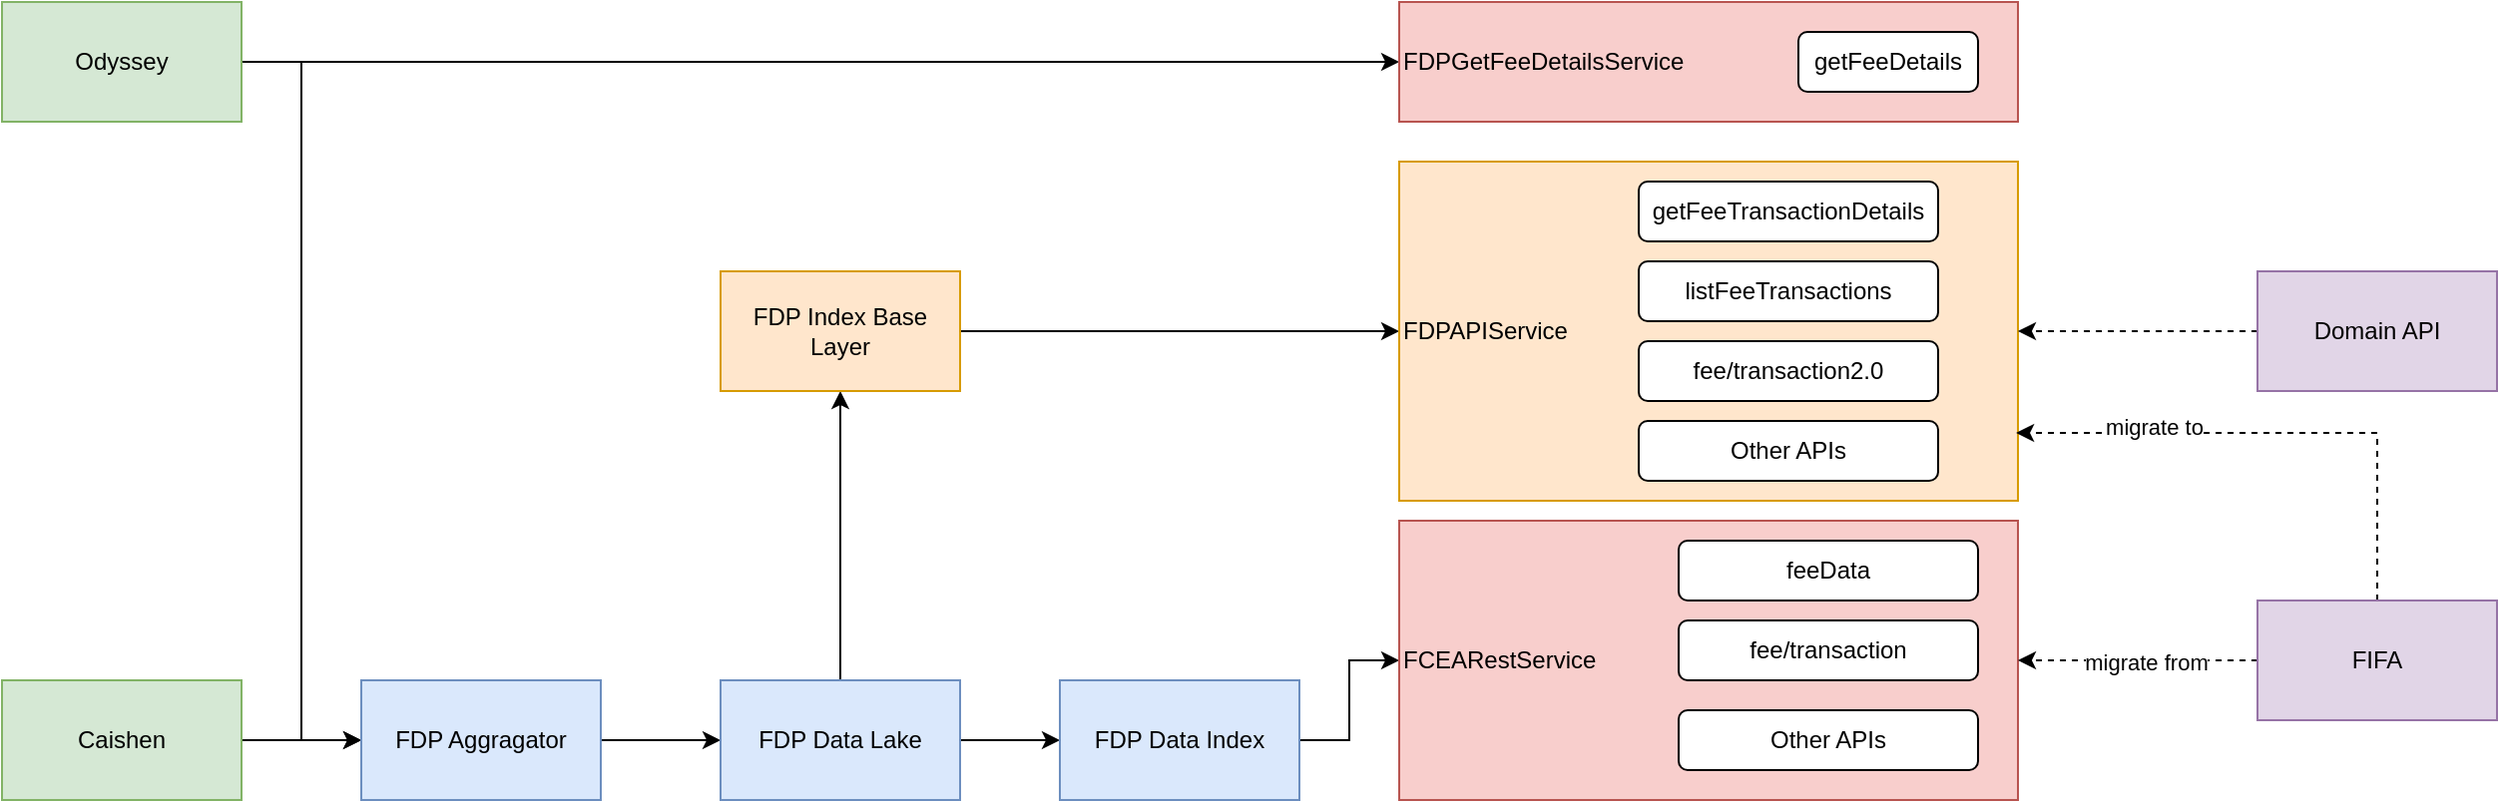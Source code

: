 <mxfile version="20.2.7" type="github">
  <diagram id="7Rbjh2p5dcIwtmNHppd4" name="Page-1">
    <mxGraphModel dx="3013" dy="1233" grid="1" gridSize="10" guides="1" tooltips="1" connect="1" arrows="1" fold="1" page="1" pageScale="1" pageWidth="850" pageHeight="1100" math="0" shadow="0">
      <root>
        <mxCell id="0" />
        <mxCell id="1" parent="0" />
        <mxCell id="yzW6pnKucrs6uDFOtpdG-7" style="edgeStyle=orthogonalEdgeStyle;rounded=0;orthogonalLoop=1;jettySize=auto;html=1;entryX=0;entryY=0.5;entryDx=0;entryDy=0;" edge="1" parent="1" source="yzW6pnKucrs6uDFOtpdG-1" target="yzW6pnKucrs6uDFOtpdG-3">
          <mxGeometry relative="1" as="geometry" />
        </mxCell>
        <mxCell id="yzW6pnKucrs6uDFOtpdG-17" style="edgeStyle=orthogonalEdgeStyle;rounded=0;orthogonalLoop=1;jettySize=auto;html=1;" edge="1" parent="1" source="yzW6pnKucrs6uDFOtpdG-1" target="yzW6pnKucrs6uDFOtpdG-13">
          <mxGeometry relative="1" as="geometry" />
        </mxCell>
        <mxCell id="yzW6pnKucrs6uDFOtpdG-1" value="Odyssey" style="rounded=0;whiteSpace=wrap;html=1;fillColor=#d5e8d4;strokeColor=#82b366;" vertex="1" parent="1">
          <mxGeometry x="-10" y="120" width="120" height="60" as="geometry" />
        </mxCell>
        <mxCell id="yzW6pnKucrs6uDFOtpdG-8" style="edgeStyle=orthogonalEdgeStyle;rounded=0;orthogonalLoop=1;jettySize=auto;html=1;entryX=0;entryY=0.5;entryDx=0;entryDy=0;" edge="1" parent="1" source="yzW6pnKucrs6uDFOtpdG-2" target="yzW6pnKucrs6uDFOtpdG-3">
          <mxGeometry relative="1" as="geometry" />
        </mxCell>
        <mxCell id="yzW6pnKucrs6uDFOtpdG-2" value="Caishen" style="rounded=0;whiteSpace=wrap;html=1;fillColor=#d5e8d4;strokeColor=#82b366;" vertex="1" parent="1">
          <mxGeometry x="-10" y="460" width="120" height="60" as="geometry" />
        </mxCell>
        <mxCell id="yzW6pnKucrs6uDFOtpdG-9" style="edgeStyle=orthogonalEdgeStyle;rounded=0;orthogonalLoop=1;jettySize=auto;html=1;entryX=0;entryY=0.5;entryDx=0;entryDy=0;" edge="1" parent="1" source="yzW6pnKucrs6uDFOtpdG-3" target="yzW6pnKucrs6uDFOtpdG-4">
          <mxGeometry relative="1" as="geometry" />
        </mxCell>
        <mxCell id="yzW6pnKucrs6uDFOtpdG-3" value="FDP Aggragator" style="rounded=0;whiteSpace=wrap;html=1;fillColor=#dae8fc;strokeColor=#6c8ebf;" vertex="1" parent="1">
          <mxGeometry x="170" y="460" width="120" height="60" as="geometry" />
        </mxCell>
        <mxCell id="yzW6pnKucrs6uDFOtpdG-10" style="edgeStyle=orthogonalEdgeStyle;rounded=0;orthogonalLoop=1;jettySize=auto;html=1;" edge="1" parent="1" source="yzW6pnKucrs6uDFOtpdG-4" target="yzW6pnKucrs6uDFOtpdG-5">
          <mxGeometry relative="1" as="geometry" />
        </mxCell>
        <mxCell id="yzW6pnKucrs6uDFOtpdG-18" style="edgeStyle=orthogonalEdgeStyle;rounded=0;orthogonalLoop=1;jettySize=auto;html=1;entryX=0.5;entryY=1;entryDx=0;entryDy=0;" edge="1" parent="1" source="yzW6pnKucrs6uDFOtpdG-4" target="yzW6pnKucrs6uDFOtpdG-11">
          <mxGeometry relative="1" as="geometry" />
        </mxCell>
        <mxCell id="yzW6pnKucrs6uDFOtpdG-4" value="FDP Data Lake" style="rounded=0;whiteSpace=wrap;html=1;fillColor=#dae8fc;strokeColor=#6c8ebf;" vertex="1" parent="1">
          <mxGeometry x="350" y="460" width="120" height="60" as="geometry" />
        </mxCell>
        <mxCell id="yzW6pnKucrs6uDFOtpdG-16" style="edgeStyle=orthogonalEdgeStyle;rounded=0;orthogonalLoop=1;jettySize=auto;html=1;" edge="1" parent="1" source="yzW6pnKucrs6uDFOtpdG-5" target="yzW6pnKucrs6uDFOtpdG-6">
          <mxGeometry relative="1" as="geometry" />
        </mxCell>
        <mxCell id="yzW6pnKucrs6uDFOtpdG-5" value="FDP Data Index" style="rounded=0;whiteSpace=wrap;html=1;fillColor=#dae8fc;strokeColor=#6c8ebf;" vertex="1" parent="1">
          <mxGeometry x="520" y="460" width="120" height="60" as="geometry" />
        </mxCell>
        <mxCell id="yzW6pnKucrs6uDFOtpdG-6" value="FCEARestService" style="rounded=0;whiteSpace=wrap;html=1;fillColor=#f8cecc;strokeColor=#b85450;align=left;" vertex="1" parent="1">
          <mxGeometry x="690" y="380" width="310" height="140" as="geometry" />
        </mxCell>
        <mxCell id="yzW6pnKucrs6uDFOtpdG-15" style="edgeStyle=orthogonalEdgeStyle;rounded=0;orthogonalLoop=1;jettySize=auto;html=1;" edge="1" parent="1" source="yzW6pnKucrs6uDFOtpdG-11" target="yzW6pnKucrs6uDFOtpdG-12">
          <mxGeometry relative="1" as="geometry" />
        </mxCell>
        <mxCell id="yzW6pnKucrs6uDFOtpdG-11" value="FDP Index Base Layer " style="rounded=0;whiteSpace=wrap;html=1;fillColor=#ffe6cc;strokeColor=#d79b00;" vertex="1" parent="1">
          <mxGeometry x="350" y="255" width="120" height="60" as="geometry" />
        </mxCell>
        <mxCell id="yzW6pnKucrs6uDFOtpdG-12" value="FDPAPIService" style="rounded=0;whiteSpace=wrap;html=1;fillColor=#ffe6cc;strokeColor=#d79b00;align=left;" vertex="1" parent="1">
          <mxGeometry x="690" y="200" width="310" height="170" as="geometry" />
        </mxCell>
        <mxCell id="yzW6pnKucrs6uDFOtpdG-13" value="FDPGetFeeDetailsService" style="rounded=0;whiteSpace=wrap;html=1;fillColor=#f8cecc;strokeColor=#b85450;align=left;" vertex="1" parent="1">
          <mxGeometry x="690" y="120" width="310" height="60" as="geometry" />
        </mxCell>
        <mxCell id="yzW6pnKucrs6uDFOtpdG-20" value="getFeeDetails" style="rounded=1;whiteSpace=wrap;html=1;" vertex="1" parent="1">
          <mxGeometry x="890" y="135" width="90" height="30" as="geometry" />
        </mxCell>
        <mxCell id="yzW6pnKucrs6uDFOtpdG-21" value="getFeeTransactionDetails" style="rounded=1;whiteSpace=wrap;html=1;" vertex="1" parent="1">
          <mxGeometry x="810" y="210" width="150" height="30" as="geometry" />
        </mxCell>
        <mxCell id="yzW6pnKucrs6uDFOtpdG-29" style="edgeStyle=orthogonalEdgeStyle;rounded=0;orthogonalLoop=1;jettySize=auto;html=1;dashed=1;" edge="1" parent="1" source="yzW6pnKucrs6uDFOtpdG-22" target="yzW6pnKucrs6uDFOtpdG-6">
          <mxGeometry relative="1" as="geometry" />
        </mxCell>
        <mxCell id="yzW6pnKucrs6uDFOtpdG-34" value="\" style="edgeLabel;html=1;align=center;verticalAlign=middle;resizable=0;points=[];" vertex="1" connectable="0" parent="yzW6pnKucrs6uDFOtpdG-29">
          <mxGeometry x="0.024" y="-1" relative="1" as="geometry">
            <mxPoint as="offset" />
          </mxGeometry>
        </mxCell>
        <mxCell id="yzW6pnKucrs6uDFOtpdG-35" value="migrate from" style="edgeLabel;html=1;align=center;verticalAlign=middle;resizable=0;points=[];" vertex="1" connectable="0" parent="yzW6pnKucrs6uDFOtpdG-29">
          <mxGeometry x="-0.067" y="1" relative="1" as="geometry">
            <mxPoint as="offset" />
          </mxGeometry>
        </mxCell>
        <mxCell id="yzW6pnKucrs6uDFOtpdG-36" style="edgeStyle=orthogonalEdgeStyle;rounded=0;orthogonalLoop=1;jettySize=auto;html=1;entryX=0.997;entryY=0.8;entryDx=0;entryDy=0;entryPerimeter=0;dashed=1;exitX=0.5;exitY=0;exitDx=0;exitDy=0;" edge="1" parent="1" source="yzW6pnKucrs6uDFOtpdG-22" target="yzW6pnKucrs6uDFOtpdG-12">
          <mxGeometry relative="1" as="geometry" />
        </mxCell>
        <mxCell id="yzW6pnKucrs6uDFOtpdG-37" value="migrate to" style="edgeLabel;html=1;align=center;verticalAlign=middle;resizable=0;points=[];" vertex="1" connectable="0" parent="yzW6pnKucrs6uDFOtpdG-36">
          <mxGeometry x="0.48" y="-3" relative="1" as="geometry">
            <mxPoint as="offset" />
          </mxGeometry>
        </mxCell>
        <mxCell id="yzW6pnKucrs6uDFOtpdG-22" value="FIFA" style="rounded=0;whiteSpace=wrap;html=1;fillColor=#e1d5e7;strokeColor=#9673a6;" vertex="1" parent="1">
          <mxGeometry x="1120" y="420" width="120" height="60" as="geometry" />
        </mxCell>
        <mxCell id="yzW6pnKucrs6uDFOtpdG-28" style="edgeStyle=orthogonalEdgeStyle;rounded=0;orthogonalLoop=1;jettySize=auto;html=1;dashed=1;" edge="1" parent="1" source="yzW6pnKucrs6uDFOtpdG-23" target="yzW6pnKucrs6uDFOtpdG-12">
          <mxGeometry relative="1" as="geometry" />
        </mxCell>
        <mxCell id="yzW6pnKucrs6uDFOtpdG-23" value="Domain API" style="rounded=0;whiteSpace=wrap;html=1;fillColor=#e1d5e7;strokeColor=#9673a6;" vertex="1" parent="1">
          <mxGeometry x="1120" y="255" width="120" height="60" as="geometry" />
        </mxCell>
        <mxCell id="yzW6pnKucrs6uDFOtpdG-24" value="listFeeTransactions" style="rounded=1;whiteSpace=wrap;html=1;" vertex="1" parent="1">
          <mxGeometry x="810" y="250" width="150" height="30" as="geometry" />
        </mxCell>
        <mxCell id="yzW6pnKucrs6uDFOtpdG-25" value="fee/transaction2.0" style="rounded=1;whiteSpace=wrap;html=1;" vertex="1" parent="1">
          <mxGeometry x="810" y="290" width="150" height="30" as="geometry" />
        </mxCell>
        <mxCell id="yzW6pnKucrs6uDFOtpdG-26" value="Other APIs" style="rounded=1;whiteSpace=wrap;html=1;" vertex="1" parent="1">
          <mxGeometry x="810" y="330" width="150" height="30" as="geometry" />
        </mxCell>
        <mxCell id="yzW6pnKucrs6uDFOtpdG-31" value="Other APIs" style="rounded=1;whiteSpace=wrap;html=1;" vertex="1" parent="1">
          <mxGeometry x="830" y="475" width="150" height="30" as="geometry" />
        </mxCell>
        <mxCell id="yzW6pnKucrs6uDFOtpdG-32" value="feeData" style="rounded=1;whiteSpace=wrap;html=1;" vertex="1" parent="1">
          <mxGeometry x="830" y="390" width="150" height="30" as="geometry" />
        </mxCell>
        <mxCell id="yzW6pnKucrs6uDFOtpdG-33" value="fee/transaction" style="rounded=1;whiteSpace=wrap;html=1;" vertex="1" parent="1">
          <mxGeometry x="830" y="430" width="150" height="30" as="geometry" />
        </mxCell>
      </root>
    </mxGraphModel>
  </diagram>
</mxfile>
